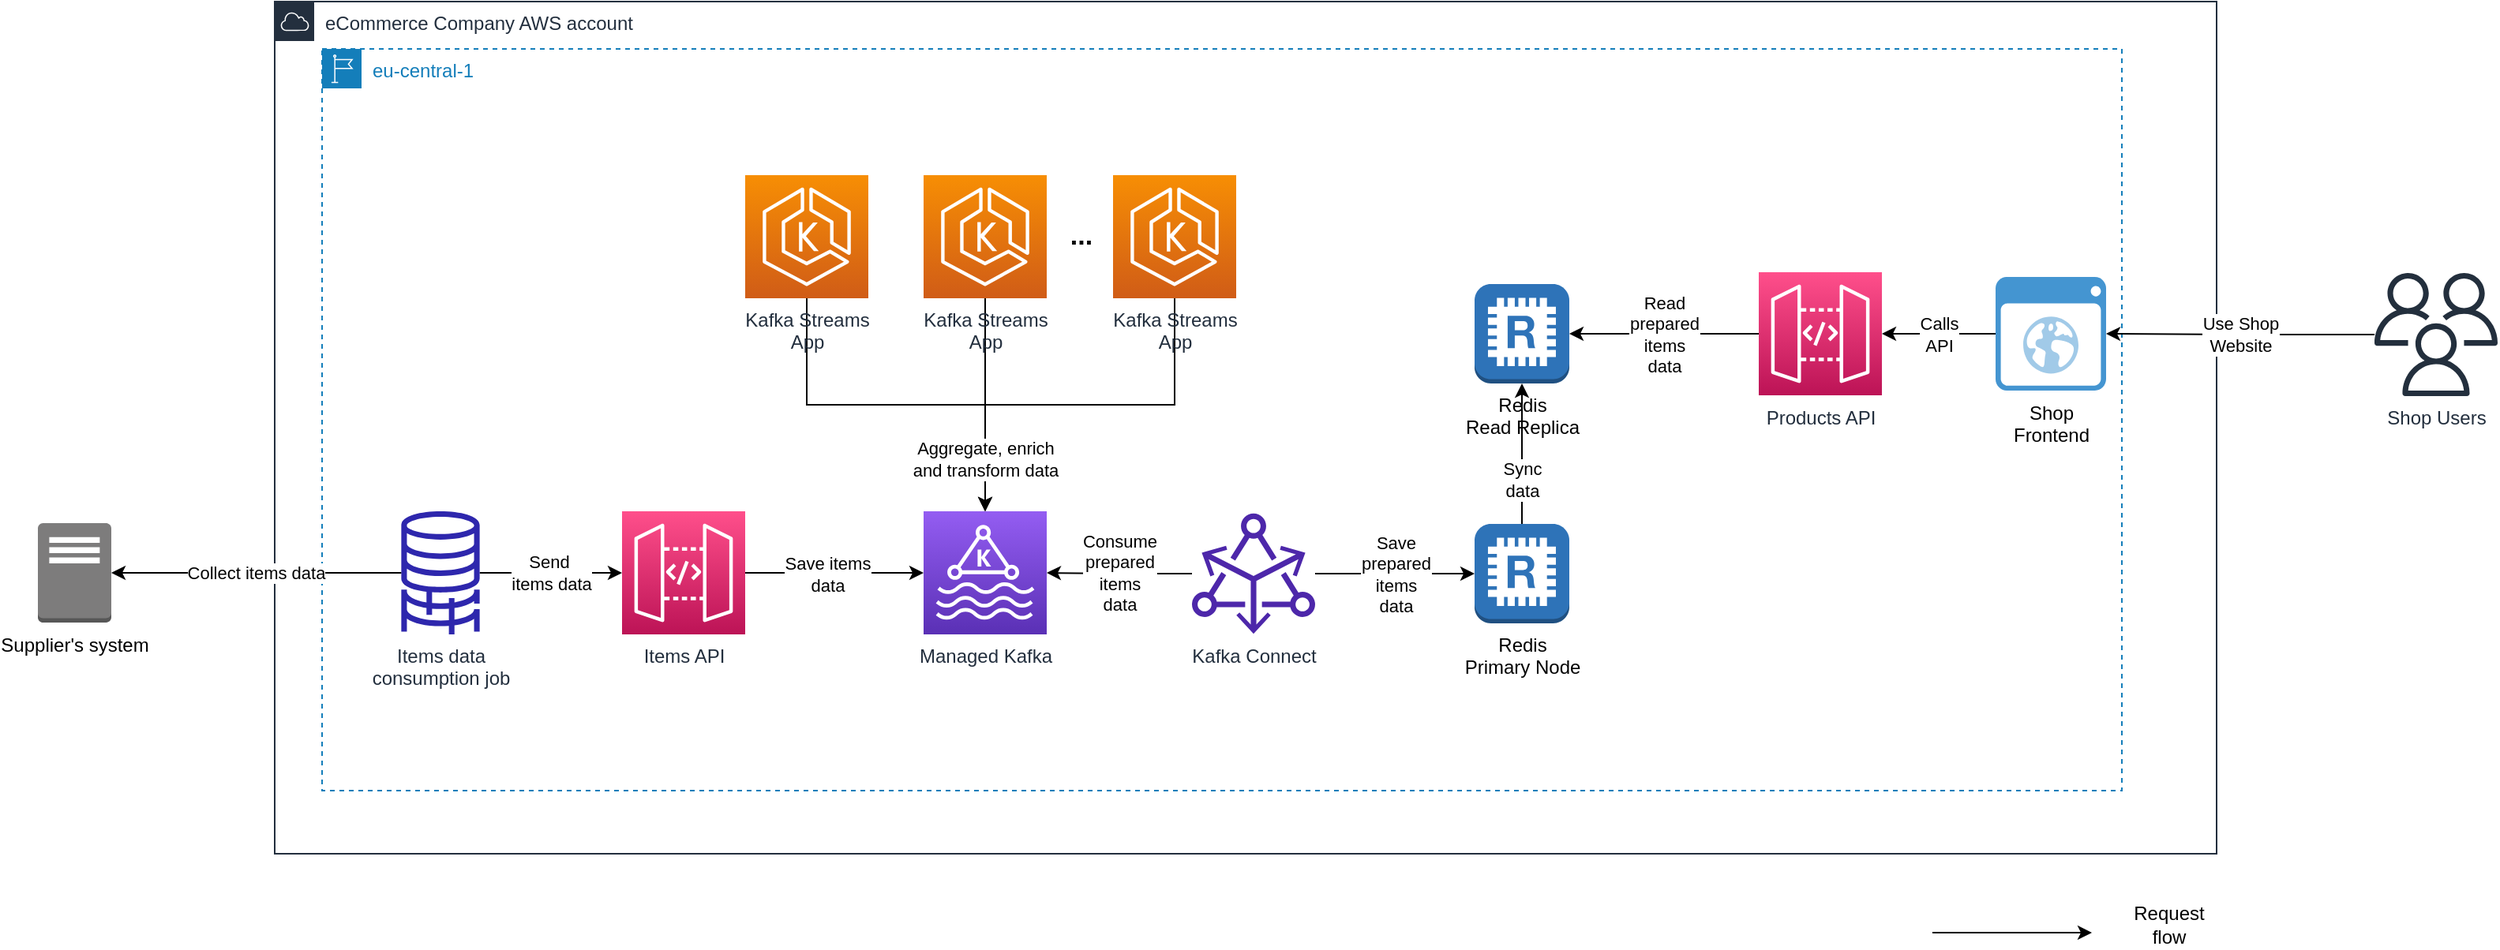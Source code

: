 <mxfile version="21.3.8" type="device">
  <diagram name="Page-1" id="Y22TWWHtbDf5JupVwL-e">
    <mxGraphModel dx="2390" dy="1260" grid="1" gridSize="10" guides="1" tooltips="1" connect="1" arrows="1" fold="1" page="1" pageScale="1" pageWidth="850" pageHeight="1100" math="0" shadow="0">
      <root>
        <mxCell id="0" />
        <mxCell id="1" parent="0" />
        <mxCell id="Uy-NnVS5iJqK9sJIjGAx-2" value="eCommerce Company AWS account" style="points=[[0,0],[0.25,0],[0.5,0],[0.75,0],[1,0],[1,0.25],[1,0.5],[1,0.75],[1,1],[0.75,1],[0.5,1],[0.25,1],[0,1],[0,0.75],[0,0.5],[0,0.25]];outlineConnect=0;gradientColor=none;html=1;whiteSpace=wrap;fontSize=12;fontStyle=0;container=1;pointerEvents=0;collapsible=0;recursiveResize=0;shape=mxgraph.aws4.group;grIcon=mxgraph.aws4.group_aws_cloud;strokeColor=#232F3E;fillColor=none;verticalAlign=top;align=left;spacingLeft=30;fontColor=#232F3E;dashed=0;" vertex="1" parent="1">
          <mxGeometry x="250" y="80" width="1230" height="540" as="geometry" />
        </mxCell>
        <mxCell id="Uy-NnVS5iJqK9sJIjGAx-3" value="eu-central-1" style="points=[[0,0],[0.25,0],[0.5,0],[0.75,0],[1,0],[1,0.25],[1,0.5],[1,0.75],[1,1],[0.75,1],[0.5,1],[0.25,1],[0,1],[0,0.75],[0,0.5],[0,0.25]];outlineConnect=0;gradientColor=none;html=1;whiteSpace=wrap;fontSize=12;fontStyle=0;container=1;pointerEvents=0;collapsible=0;recursiveResize=0;shape=mxgraph.aws4.group;grIcon=mxgraph.aws4.group_region;strokeColor=#147EBA;fillColor=none;verticalAlign=top;align=left;spacingLeft=30;fontColor=#147EBA;dashed=1;" vertex="1" parent="Uy-NnVS5iJqK9sJIjGAx-2">
          <mxGeometry x="30" y="30" width="1140" height="470" as="geometry" />
        </mxCell>
        <mxCell id="Uy-NnVS5iJqK9sJIjGAx-8" value="Send&amp;nbsp;&lt;br&gt;items data" style="edgeStyle=orthogonalEdgeStyle;rounded=0;orthogonalLoop=1;jettySize=auto;html=1;entryX=0;entryY=0.5;entryDx=0;entryDy=0;entryPerimeter=0;" edge="1" parent="Uy-NnVS5iJqK9sJIjGAx-3" source="Uy-NnVS5iJqK9sJIjGAx-5" target="Uy-NnVS5iJqK9sJIjGAx-7">
          <mxGeometry relative="1" as="geometry" />
        </mxCell>
        <mxCell id="Uy-NnVS5iJqK9sJIjGAx-5" value="Items data &lt;br&gt;consumption job" style="sketch=0;outlineConnect=0;fontColor=#232F3E;gradientColor=none;fillColor=#2E27AD;strokeColor=none;dashed=0;verticalLabelPosition=bottom;verticalAlign=top;align=center;html=1;fontSize=12;fontStyle=0;aspect=fixed;pointerEvents=1;shape=mxgraph.aws4.database_migration_workflow_job;" vertex="1" parent="Uy-NnVS5iJqK9sJIjGAx-3">
          <mxGeometry x="50" y="293" width="50" height="78" as="geometry" />
        </mxCell>
        <mxCell id="Uy-NnVS5iJqK9sJIjGAx-10" style="edgeStyle=orthogonalEdgeStyle;rounded=0;orthogonalLoop=1;jettySize=auto;html=1;entryX=0;entryY=0.5;entryDx=0;entryDy=0;entryPerimeter=0;exitX=1;exitY=0.5;exitDx=0;exitDy=0;exitPerimeter=0;" edge="1" parent="Uy-NnVS5iJqK9sJIjGAx-3" source="Uy-NnVS5iJqK9sJIjGAx-7" target="Uy-NnVS5iJqK9sJIjGAx-9">
          <mxGeometry relative="1" as="geometry">
            <mxPoint x="309" y="332" as="sourcePoint" />
          </mxGeometry>
        </mxCell>
        <mxCell id="Uy-NnVS5iJqK9sJIjGAx-43" value="Save items&lt;br&gt;data" style="edgeLabel;html=1;align=center;verticalAlign=middle;resizable=0;points=[];" vertex="1" connectable="0" parent="Uy-NnVS5iJqK9sJIjGAx-10">
          <mxGeometry x="-0.221" y="-1" relative="1" as="geometry">
            <mxPoint x="8" as="offset" />
          </mxGeometry>
        </mxCell>
        <mxCell id="Uy-NnVS5iJqK9sJIjGAx-7" value="Items API" style="sketch=0;points=[[0,0,0],[0.25,0,0],[0.5,0,0],[0.75,0,0],[1,0,0],[0,1,0],[0.25,1,0],[0.5,1,0],[0.75,1,0],[1,1,0],[0,0.25,0],[0,0.5,0],[0,0.75,0],[1,0.25,0],[1,0.5,0],[1,0.75,0]];outlineConnect=0;fontColor=#232F3E;gradientColor=#FF4F8B;gradientDirection=north;fillColor=#BC1356;strokeColor=#ffffff;dashed=0;verticalLabelPosition=bottom;verticalAlign=top;align=center;html=1;fontSize=12;fontStyle=0;aspect=fixed;shape=mxgraph.aws4.resourceIcon;resIcon=mxgraph.aws4.api_gateway;" vertex="1" parent="Uy-NnVS5iJqK9sJIjGAx-3">
          <mxGeometry x="190" y="293" width="78" height="78" as="geometry" />
        </mxCell>
        <mxCell id="Uy-NnVS5iJqK9sJIjGAx-9" value="Managed Kafka" style="sketch=0;points=[[0,0,0],[0.25,0,0],[0.5,0,0],[0.75,0,0],[1,0,0],[0,1,0],[0.25,1,0],[0.5,1,0],[0.75,1,0],[1,1,0],[0,0.25,0],[0,0.5,0],[0,0.75,0],[1,0.25,0],[1,0.5,0],[1,0.75,0]];outlineConnect=0;fontColor=#232F3E;gradientColor=#945DF2;gradientDirection=north;fillColor=#5A30B5;strokeColor=#ffffff;dashed=0;verticalLabelPosition=bottom;verticalAlign=top;align=center;html=1;fontSize=12;fontStyle=0;aspect=fixed;shape=mxgraph.aws4.resourceIcon;resIcon=mxgraph.aws4.managed_streaming_for_kafka;" vertex="1" parent="Uy-NnVS5iJqK9sJIjGAx-3">
          <mxGeometry x="381" y="293" width="78" height="78" as="geometry" />
        </mxCell>
        <mxCell id="Uy-NnVS5iJqK9sJIjGAx-18" style="edgeStyle=orthogonalEdgeStyle;rounded=0;orthogonalLoop=1;jettySize=auto;html=1;exitX=0.5;exitY=1;exitDx=0;exitDy=0;exitPerimeter=0;startArrow=none;startFill=0;" edge="1" parent="Uy-NnVS5iJqK9sJIjGAx-3" source="Uy-NnVS5iJqK9sJIjGAx-11" target="Uy-NnVS5iJqK9sJIjGAx-9">
          <mxGeometry relative="1" as="geometry" />
        </mxCell>
        <mxCell id="Uy-NnVS5iJqK9sJIjGAx-11" value="Kafka Streams&lt;br&gt;App" style="sketch=0;points=[[0,0,0],[0.25,0,0],[0.5,0,0],[0.75,0,0],[1,0,0],[0,1,0],[0.25,1,0],[0.5,1,0],[0.75,1,0],[1,1,0],[0,0.25,0],[0,0.5,0],[0,0.75,0],[1,0.25,0],[1,0.5,0],[1,0.75,0]];outlineConnect=0;fontColor=#232F3E;gradientColor=#F78E04;gradientDirection=north;fillColor=#D05C17;strokeColor=#ffffff;dashed=0;verticalLabelPosition=bottom;verticalAlign=top;align=center;html=1;fontSize=12;fontStyle=0;aspect=fixed;shape=mxgraph.aws4.resourceIcon;resIcon=mxgraph.aws4.eks;" vertex="1" parent="Uy-NnVS5iJqK9sJIjGAx-3">
          <mxGeometry x="268" y="80" width="78" height="78" as="geometry" />
        </mxCell>
        <mxCell id="Uy-NnVS5iJqK9sJIjGAx-33" value="Consume&lt;br&gt;prepared&lt;br&gt;items&lt;br&gt;data" style="edgeStyle=orthogonalEdgeStyle;rounded=0;orthogonalLoop=1;jettySize=auto;html=1;entryX=1;entryY=0.5;entryDx=0;entryDy=0;entryPerimeter=0;" edge="1" parent="Uy-NnVS5iJqK9sJIjGAx-3" source="Uy-NnVS5iJqK9sJIjGAx-14" target="Uy-NnVS5iJqK9sJIjGAx-9">
          <mxGeometry relative="1" as="geometry" />
        </mxCell>
        <mxCell id="Uy-NnVS5iJqK9sJIjGAx-36" value="Save&lt;br&gt;prepared&lt;br&gt;items&lt;br&gt;data" style="edgeStyle=orthogonalEdgeStyle;rounded=0;orthogonalLoop=1;jettySize=auto;html=1;entryX=0;entryY=0.5;entryDx=0;entryDy=0;entryPerimeter=0;" edge="1" parent="Uy-NnVS5iJqK9sJIjGAx-3" source="Uy-NnVS5iJqK9sJIjGAx-14" target="Uy-NnVS5iJqK9sJIjGAx-35">
          <mxGeometry relative="1" as="geometry" />
        </mxCell>
        <mxCell id="Uy-NnVS5iJqK9sJIjGAx-14" value="Kafka Connect" style="sketch=0;outlineConnect=0;fontColor=#232F3E;gradientColor=none;fillColor=#4D27AA;strokeColor=none;dashed=0;verticalLabelPosition=bottom;verticalAlign=top;align=center;html=1;fontSize=12;fontStyle=0;aspect=fixed;pointerEvents=1;shape=mxgraph.aws4.msk_amazon_msk_connect;" vertex="1" parent="Uy-NnVS5iJqK9sJIjGAx-3">
          <mxGeometry x="551" y="294" width="78" height="77" as="geometry" />
        </mxCell>
        <mxCell id="Uy-NnVS5iJqK9sJIjGAx-31" style="edgeStyle=orthogonalEdgeStyle;rounded=0;orthogonalLoop=1;jettySize=auto;html=1;startArrow=none;startFill=0;" edge="1" parent="Uy-NnVS5iJqK9sJIjGAx-3" source="Uy-NnVS5iJqK9sJIjGAx-15" target="Uy-NnVS5iJqK9sJIjGAx-9">
          <mxGeometry relative="1" as="geometry" />
        </mxCell>
        <mxCell id="Uy-NnVS5iJqK9sJIjGAx-15" value="Kafka Streams&lt;br&gt;App" style="sketch=0;points=[[0,0,0],[0.25,0,0],[0.5,0,0],[0.75,0,0],[1,0,0],[0,1,0],[0.25,1,0],[0.5,1,0],[0.75,1,0],[1,1,0],[0,0.25,0],[0,0.5,0],[0,0.75,0],[1,0.25,0],[1,0.5,0],[1,0.75,0]];outlineConnect=0;fontColor=#232F3E;gradientColor=#F78E04;gradientDirection=north;fillColor=#D05C17;strokeColor=#ffffff;dashed=0;verticalLabelPosition=bottom;verticalAlign=top;align=center;html=1;fontSize=12;fontStyle=0;aspect=fixed;shape=mxgraph.aws4.resourceIcon;resIcon=mxgraph.aws4.eks;" vertex="1" parent="Uy-NnVS5iJqK9sJIjGAx-3">
          <mxGeometry x="381" y="80" width="78" height="78" as="geometry" />
        </mxCell>
        <mxCell id="Uy-NnVS5iJqK9sJIjGAx-32" value="Aggregate, enrich&lt;br&gt;and transform data" style="edgeStyle=orthogonalEdgeStyle;rounded=0;orthogonalLoop=1;jettySize=auto;html=1;exitX=0.5;exitY=1;exitDx=0;exitDy=0;exitPerimeter=0;entryX=0.5;entryY=0;entryDx=0;entryDy=0;entryPerimeter=0;startArrow=none;startFill=0;" edge="1" parent="Uy-NnVS5iJqK9sJIjGAx-3" source="Uy-NnVS5iJqK9sJIjGAx-16" target="Uy-NnVS5iJqK9sJIjGAx-9">
          <mxGeometry x="0.741" relative="1" as="geometry">
            <mxPoint as="offset" />
          </mxGeometry>
        </mxCell>
        <mxCell id="Uy-NnVS5iJqK9sJIjGAx-16" value="Kafka Streams&lt;br&gt;App" style="sketch=0;points=[[0,0,0],[0.25,0,0],[0.5,0,0],[0.75,0,0],[1,0,0],[0,1,0],[0.25,1,0],[0.5,1,0],[0.75,1,0],[1,1,0],[0,0.25,0],[0,0.5,0],[0,0.75,0],[1,0.25,0],[1,0.5,0],[1,0.75,0]];outlineConnect=0;fontColor=#232F3E;gradientColor=#F78E04;gradientDirection=north;fillColor=#D05C17;strokeColor=#ffffff;dashed=0;verticalLabelPosition=bottom;verticalAlign=top;align=center;html=1;fontSize=12;fontStyle=0;aspect=fixed;shape=mxgraph.aws4.resourceIcon;resIcon=mxgraph.aws4.eks;" vertex="1" parent="Uy-NnVS5iJqK9sJIjGAx-3">
          <mxGeometry x="501" y="80" width="78" height="78" as="geometry" />
        </mxCell>
        <mxCell id="Uy-NnVS5iJqK9sJIjGAx-17" value="&lt;font size=&quot;1&quot; style=&quot;&quot;&gt;&lt;b style=&quot;font-size: 17px;&quot;&gt;...&lt;/b&gt;&lt;/font&gt;" style="text;html=1;strokeColor=none;fillColor=none;align=center;verticalAlign=middle;whiteSpace=wrap;rounded=0;" vertex="1" parent="Uy-NnVS5iJqK9sJIjGAx-3">
          <mxGeometry x="451" y="104" width="60" height="30" as="geometry" />
        </mxCell>
        <mxCell id="Uy-NnVS5iJqK9sJIjGAx-39" value="Sync&lt;br&gt;data" style="edgeStyle=orthogonalEdgeStyle;rounded=0;orthogonalLoop=1;jettySize=auto;html=1;entryX=0.5;entryY=1;entryDx=0;entryDy=0;entryPerimeter=0;" edge="1" parent="Uy-NnVS5iJqK9sJIjGAx-3" source="Uy-NnVS5iJqK9sJIjGAx-35" target="Uy-NnVS5iJqK9sJIjGAx-37">
          <mxGeometry x="-0.357" relative="1" as="geometry">
            <Array as="points" />
            <mxPoint as="offset" />
          </mxGeometry>
        </mxCell>
        <mxCell id="Uy-NnVS5iJqK9sJIjGAx-35" value="Redis&lt;br&gt;Primary Node" style="outlineConnect=0;dashed=0;verticalLabelPosition=bottom;verticalAlign=top;align=center;html=1;shape=mxgraph.aws3.redis;fillColor=#2E73B8;gradientColor=none;" vertex="1" parent="Uy-NnVS5iJqK9sJIjGAx-3">
          <mxGeometry x="730" y="301" width="60" height="63" as="geometry" />
        </mxCell>
        <mxCell id="Uy-NnVS5iJqK9sJIjGAx-37" value="Redis &lt;br&gt;Read Replica" style="outlineConnect=0;dashed=0;verticalLabelPosition=bottom;verticalAlign=top;align=center;html=1;shape=mxgraph.aws3.redis;fillColor=#2E73B8;gradientColor=none;" vertex="1" parent="Uy-NnVS5iJqK9sJIjGAx-3">
          <mxGeometry x="730" y="149" width="60" height="63" as="geometry" />
        </mxCell>
        <mxCell id="Uy-NnVS5iJqK9sJIjGAx-41" value="Read&lt;br&gt;prepared&lt;br&gt;items&lt;br&gt;data" style="edgeStyle=orthogonalEdgeStyle;rounded=0;orthogonalLoop=1;jettySize=auto;html=1;" edge="1" parent="Uy-NnVS5iJqK9sJIjGAx-3" source="Uy-NnVS5iJqK9sJIjGAx-40" target="Uy-NnVS5iJqK9sJIjGAx-37">
          <mxGeometry relative="1" as="geometry" />
        </mxCell>
        <mxCell id="Uy-NnVS5iJqK9sJIjGAx-40" value="Products API" style="sketch=0;points=[[0,0,0],[0.25,0,0],[0.5,0,0],[0.75,0,0],[1,0,0],[0,1,0],[0.25,1,0],[0.5,1,0],[0.75,1,0],[1,1,0],[0,0.25,0],[0,0.5,0],[0,0.75,0],[1,0.25,0],[1,0.5,0],[1,0.75,0]];outlineConnect=0;fontColor=#232F3E;gradientColor=#FF4F8B;gradientDirection=north;fillColor=#BC1356;strokeColor=#ffffff;dashed=0;verticalLabelPosition=bottom;verticalAlign=top;align=center;html=1;fontSize=12;fontStyle=0;aspect=fixed;shape=mxgraph.aws4.resourceIcon;resIcon=mxgraph.aws4.api_gateway;" vertex="1" parent="Uy-NnVS5iJqK9sJIjGAx-3">
          <mxGeometry x="910" y="141.5" width="78" height="78" as="geometry" />
        </mxCell>
        <mxCell id="Uy-NnVS5iJqK9sJIjGAx-46" value="Calls&lt;br&gt;API" style="edgeStyle=orthogonalEdgeStyle;rounded=0;orthogonalLoop=1;jettySize=auto;html=1;" edge="1" parent="Uy-NnVS5iJqK9sJIjGAx-3" source="Uy-NnVS5iJqK9sJIjGAx-45" target="Uy-NnVS5iJqK9sJIjGAx-40">
          <mxGeometry relative="1" as="geometry" />
        </mxCell>
        <mxCell id="Uy-NnVS5iJqK9sJIjGAx-45" value="Shop&lt;br&gt;Frontend" style="shadow=0;dashed=0;html=1;strokeColor=none;fillColor=#4495D1;labelPosition=center;verticalLabelPosition=bottom;verticalAlign=top;align=center;outlineConnect=0;shape=mxgraph.veeam.2d.web_ui;" vertex="1" parent="Uy-NnVS5iJqK9sJIjGAx-3">
          <mxGeometry x="1060" y="144.5" width="70" height="72" as="geometry" />
        </mxCell>
        <mxCell id="Uy-NnVS5iJqK9sJIjGAx-4" value="Supplier&#39;s system" style="outlineConnect=0;dashed=0;verticalLabelPosition=bottom;verticalAlign=top;align=center;html=1;shape=mxgraph.aws3.traditional_server;fillColor=#7D7C7C;gradientColor=none;" vertex="1" parent="1">
          <mxGeometry x="100" y="410.5" width="46.5" height="63" as="geometry" />
        </mxCell>
        <mxCell id="Uy-NnVS5iJqK9sJIjGAx-6" value="Collect items data" style="edgeStyle=orthogonalEdgeStyle;rounded=0;orthogonalLoop=1;jettySize=auto;html=1;entryX=1;entryY=0.5;entryDx=0;entryDy=0;entryPerimeter=0;" edge="1" parent="1" source="Uy-NnVS5iJqK9sJIjGAx-5" target="Uy-NnVS5iJqK9sJIjGAx-4">
          <mxGeometry relative="1" as="geometry" />
        </mxCell>
        <mxCell id="Uy-NnVS5iJqK9sJIjGAx-47" value="Use Shop&lt;br&gt;Website" style="edgeStyle=orthogonalEdgeStyle;rounded=0;orthogonalLoop=1;jettySize=auto;html=1;" edge="1" parent="1" source="Uy-NnVS5iJqK9sJIjGAx-44" target="Uy-NnVS5iJqK9sJIjGAx-45">
          <mxGeometry relative="1" as="geometry" />
        </mxCell>
        <mxCell id="Uy-NnVS5iJqK9sJIjGAx-44" value="Shop Users" style="sketch=0;outlineConnect=0;fontColor=#232F3E;gradientColor=none;fillColor=#232F3D;strokeColor=none;dashed=0;verticalLabelPosition=bottom;verticalAlign=top;align=center;html=1;fontSize=12;fontStyle=0;aspect=fixed;pointerEvents=1;shape=mxgraph.aws4.users;" vertex="1" parent="1">
          <mxGeometry x="1580" y="252" width="78" height="78" as="geometry" />
        </mxCell>
        <mxCell id="Uy-NnVS5iJqK9sJIjGAx-48" value="" style="edgeStyle=orthogonalEdgeStyle;rounded=0;orthogonalLoop=1;jettySize=auto;html=1;entryX=0;entryY=0.5;entryDx=0;entryDy=0;entryPerimeter=0;" edge="1" parent="1">
          <mxGeometry relative="1" as="geometry">
            <mxPoint x="1300" y="670" as="sourcePoint" />
            <mxPoint x="1401" y="670" as="targetPoint" />
          </mxGeometry>
        </mxCell>
        <mxCell id="Uy-NnVS5iJqK9sJIjGAx-49" value="Request flow" style="text;html=1;strokeColor=none;fillColor=none;align=center;verticalAlign=middle;whiteSpace=wrap;rounded=0;" vertex="1" parent="1">
          <mxGeometry x="1420" y="650" width="60" height="30" as="geometry" />
        </mxCell>
      </root>
    </mxGraphModel>
  </diagram>
</mxfile>
